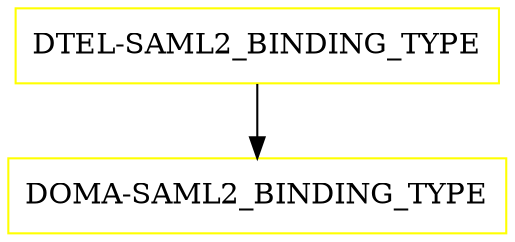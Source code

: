 digraph G {
  "DTEL-SAML2_BINDING_TYPE" [shape=box,color=yellow];
  "DOMA-SAML2_BINDING_TYPE" [shape=box,color=yellow,URL="./DOMA_SAML2_BINDING_TYPE.html"];
  "DTEL-SAML2_BINDING_TYPE" -> "DOMA-SAML2_BINDING_TYPE";
}
